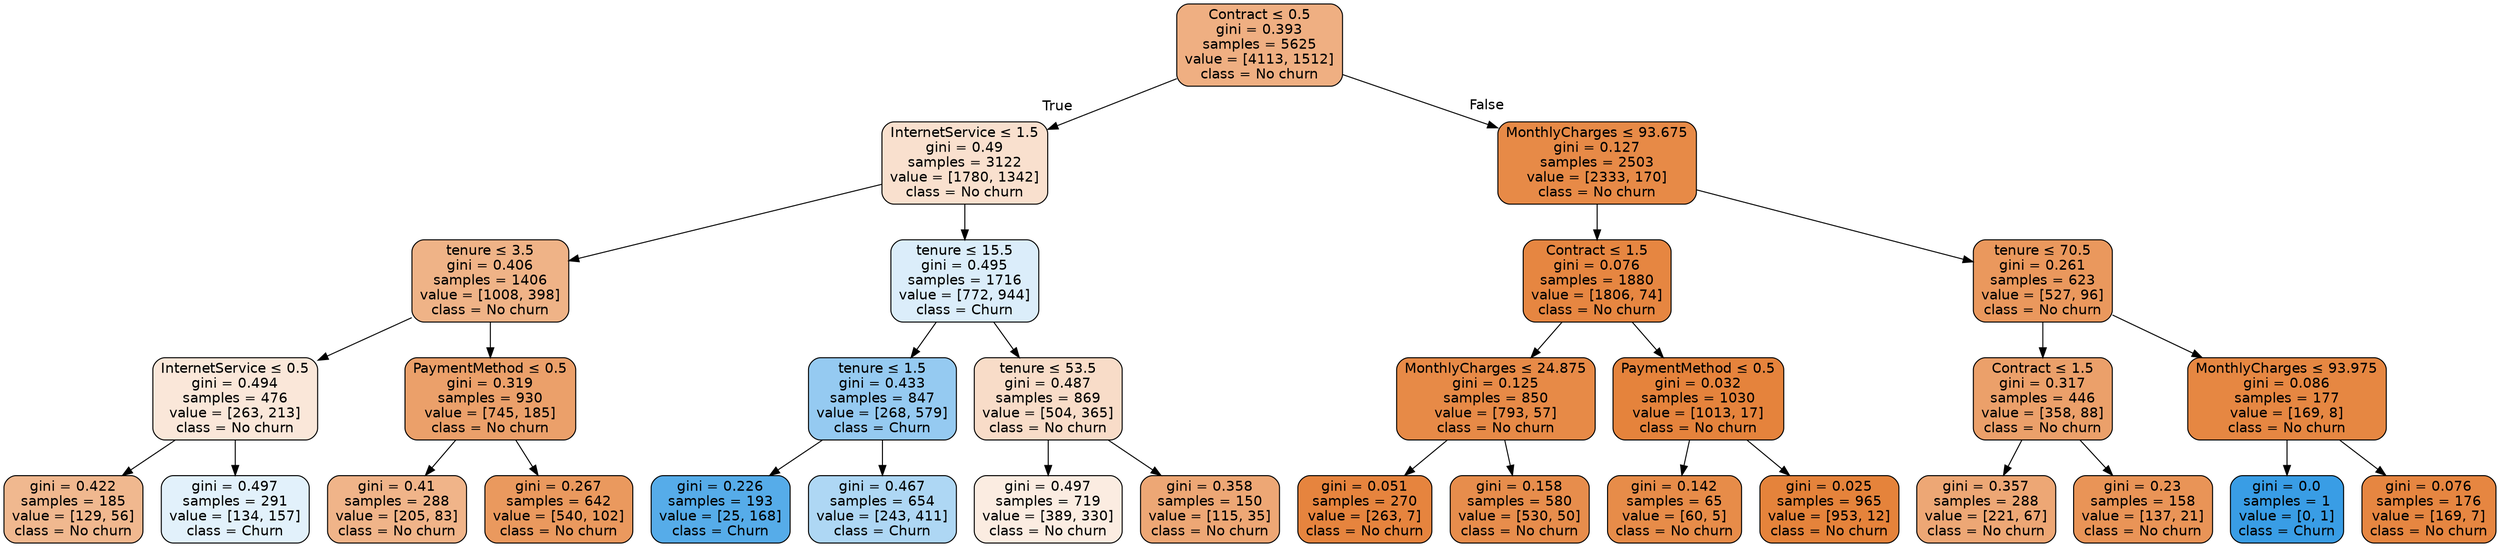 digraph Tree {
node [shape=box, style="filled, rounded", color="black", fontname=helvetica] ;
edge [fontname=helvetica] ;
0 [label=<Contract &le; 0.5<br/>gini = 0.393<br/>samples = 5625<br/>value = [4113, 1512]<br/>class = No churn>, fillcolor="#efaf82"] ;
1 [label=<InternetService &le; 1.5<br/>gini = 0.49<br/>samples = 3122<br/>value = [1780, 1342]<br/>class = No churn>, fillcolor="#f9e0ce"] ;
0 -> 1 [labeldistance=2.5, labelangle=45, headlabel="True"] ;
2 [label=<tenure &le; 3.5<br/>gini = 0.406<br/>samples = 1406<br/>value = [1008, 398]<br/>class = No churn>, fillcolor="#efb387"] ;
1 -> 2 ;
3 [label=<InternetService &le; 0.5<br/>gini = 0.494<br/>samples = 476<br/>value = [263, 213]<br/>class = No churn>, fillcolor="#fae7d9"] ;
2 -> 3 ;
4 [label=<gini = 0.422<br/>samples = 185<br/>value = [129, 56]<br/>class = No churn>, fillcolor="#f0b88f"] ;
3 -> 4 ;
5 [label=<gini = 0.497<br/>samples = 291<br/>value = [134, 157]<br/>class = Churn>, fillcolor="#e2f1fb"] ;
3 -> 5 ;
6 [label=<PaymentMethod &le; 0.5<br/>gini = 0.319<br/>samples = 930<br/>value = [745, 185]<br/>class = No churn>, fillcolor="#eba06a"] ;
2 -> 6 ;
7 [label=<gini = 0.41<br/>samples = 288<br/>value = [205, 83]<br/>class = No churn>, fillcolor="#f0b489"] ;
6 -> 7 ;
8 [label=<gini = 0.267<br/>samples = 642<br/>value = [540, 102]<br/>class = No churn>, fillcolor="#ea995e"] ;
6 -> 8 ;
9 [label=<tenure &le; 15.5<br/>gini = 0.495<br/>samples = 1716<br/>value = [772, 944]<br/>class = Churn>, fillcolor="#dbedfa"] ;
1 -> 9 ;
10 [label=<tenure &le; 1.5<br/>gini = 0.433<br/>samples = 847<br/>value = [268, 579]<br/>class = Churn>, fillcolor="#95caf1"] ;
9 -> 10 ;
11 [label=<gini = 0.226<br/>samples = 193<br/>value = [25, 168]<br/>class = Churn>, fillcolor="#56ace9"] ;
10 -> 11 ;
12 [label=<gini = 0.467<br/>samples = 654<br/>value = [243, 411]<br/>class = Churn>, fillcolor="#aed7f4"] ;
10 -> 12 ;
13 [label=<tenure &le; 53.5<br/>gini = 0.487<br/>samples = 869<br/>value = [504, 365]<br/>class = No churn>, fillcolor="#f8dcc8"] ;
9 -> 13 ;
14 [label=<gini = 0.497<br/>samples = 719<br/>value = [389, 330]<br/>class = No churn>, fillcolor="#fbece1"] ;
13 -> 14 ;
15 [label=<gini = 0.358<br/>samples = 150<br/>value = [115, 35]<br/>class = No churn>, fillcolor="#eda775"] ;
13 -> 15 ;
16 [label=<MonthlyCharges &le; 93.675<br/>gini = 0.127<br/>samples = 2503<br/>value = [2333, 170]<br/>class = No churn>, fillcolor="#e78a47"] ;
0 -> 16 [labeldistance=2.5, labelangle=-45, headlabel="False"] ;
17 [label=<Contract &le; 1.5<br/>gini = 0.076<br/>samples = 1880<br/>value = [1806, 74]<br/>class = No churn>, fillcolor="#e68641"] ;
16 -> 17 ;
18 [label=<MonthlyCharges &le; 24.875<br/>gini = 0.125<br/>samples = 850<br/>value = [793, 57]<br/>class = No churn>, fillcolor="#e78a47"] ;
17 -> 18 ;
19 [label=<gini = 0.051<br/>samples = 270<br/>value = [263, 7]<br/>class = No churn>, fillcolor="#e6843e"] ;
18 -> 19 ;
20 [label=<gini = 0.158<br/>samples = 580<br/>value = [530, 50]<br/>class = No churn>, fillcolor="#e78d4c"] ;
18 -> 20 ;
21 [label=<PaymentMethod &le; 0.5<br/>gini = 0.032<br/>samples = 1030<br/>value = [1013, 17]<br/>class = No churn>, fillcolor="#e5833c"] ;
17 -> 21 ;
22 [label=<gini = 0.142<br/>samples = 65<br/>value = [60, 5]<br/>class = No churn>, fillcolor="#e78c49"] ;
21 -> 22 ;
23 [label=<gini = 0.025<br/>samples = 965<br/>value = [953, 12]<br/>class = No churn>, fillcolor="#e5833b"] ;
21 -> 23 ;
24 [label=<tenure &le; 70.5<br/>gini = 0.261<br/>samples = 623<br/>value = [527, 96]<br/>class = No churn>, fillcolor="#ea985d"] ;
16 -> 24 ;
25 [label=<Contract &le; 1.5<br/>gini = 0.317<br/>samples = 446<br/>value = [358, 88]<br/>class = No churn>, fillcolor="#eba06a"] ;
24 -> 25 ;
26 [label=<gini = 0.357<br/>samples = 288<br/>value = [221, 67]<br/>class = No churn>, fillcolor="#eda775"] ;
25 -> 26 ;
27 [label=<gini = 0.23<br/>samples = 158<br/>value = [137, 21]<br/>class = No churn>, fillcolor="#e99457"] ;
25 -> 27 ;
28 [label=<MonthlyCharges &le; 93.975<br/>gini = 0.086<br/>samples = 177<br/>value = [169, 8]<br/>class = No churn>, fillcolor="#e68742"] ;
24 -> 28 ;
29 [label=<gini = 0.0<br/>samples = 1<br/>value = [0, 1]<br/>class = Churn>, fillcolor="#399de5"] ;
28 -> 29 ;
30 [label=<gini = 0.076<br/>samples = 176<br/>value = [169, 7]<br/>class = No churn>, fillcolor="#e68641"] ;
28 -> 30 ;
}
